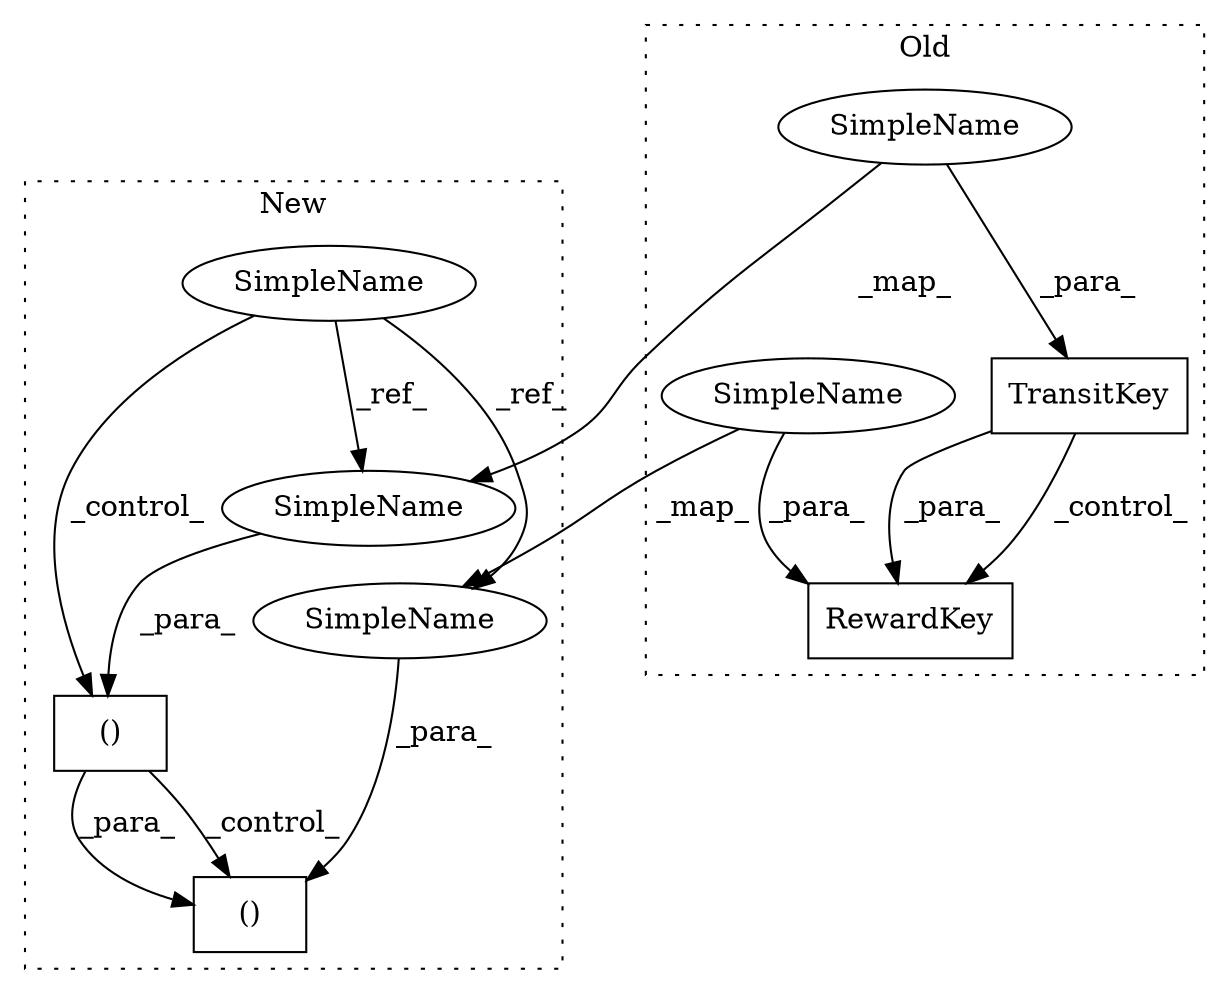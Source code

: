 digraph G {
subgraph cluster0 {
1 [label="RewardKey" a="32" s="3032,3064" l="10,1" shape="box"];
3 [label="TransitKey" a="32" s="2803,2826" l="11,1" shape="box"];
8 [label="SimpleName" a="42" s="3042" l="5" shape="ellipse"];
9 [label="SimpleName" a="42" s="2814" l="5" shape="ellipse"];
label = "Old";
style="dotted";
}
subgraph cluster1 {
2 [label="()" a="106" s="2585" l="24" shape="box"];
4 [label="SimpleName" a="42" s="2354" l="5" shape="ellipse"];
5 [label="()" a="106" s="2826" l="46" shape="box"];
6 [label="SimpleName" a="42" s="2826" l="5" shape="ellipse"];
7 [label="SimpleName" a="42" s="2585" l="5" shape="ellipse"];
label = "New";
style="dotted";
}
2 -> 5 [label="_control_"];
2 -> 5 [label="_para_"];
3 -> 1 [label="_control_"];
3 -> 1 [label="_para_"];
4 -> 2 [label="_control_"];
4 -> 7 [label="_ref_"];
4 -> 6 [label="_ref_"];
6 -> 5 [label="_para_"];
7 -> 2 [label="_para_"];
8 -> 1 [label="_para_"];
8 -> 6 [label="_map_"];
9 -> 7 [label="_map_"];
9 -> 3 [label="_para_"];
}